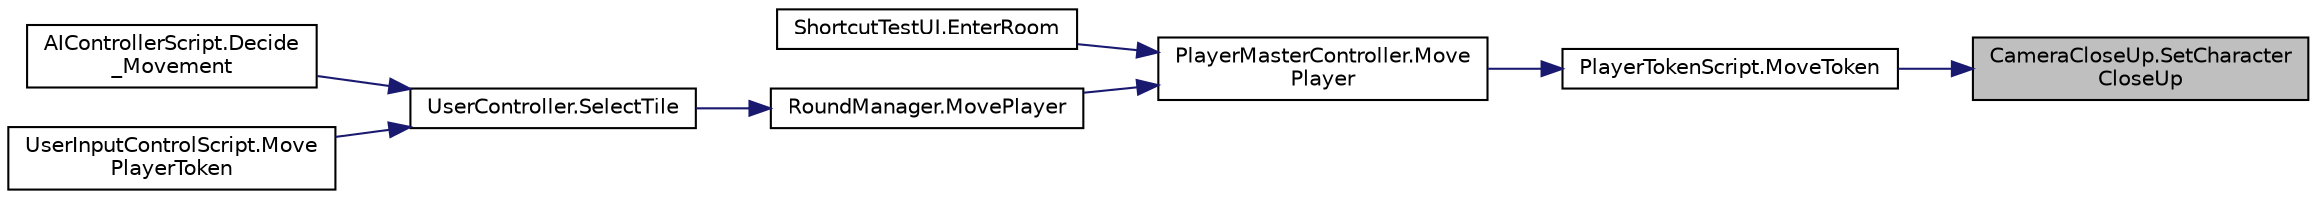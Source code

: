 digraph "CameraCloseUp.SetCharacterCloseUp"
{
 // LATEX_PDF_SIZE
  edge [fontname="Helvetica",fontsize="10",labelfontname="Helvetica",labelfontsize="10"];
  node [fontname="Helvetica",fontsize="10",shape=record];
  rankdir="RL";
  Node1 [label="CameraCloseUp.SetCharacter\lCloseUp",height=0.2,width=0.4,color="black", fillcolor="grey75", style="filled", fontcolor="black",tooltip=" "];
  Node1 -> Node2 [dir="back",color="midnightblue",fontsize="10",style="solid"];
  Node2 [label="PlayerTokenScript.MoveToken",height=0.2,width=0.4,color="black", fillcolor="white", style="filled",URL="$class_player_token_script.html#af62557bd1edf071efadf23c84f0db1ad",tooltip=" "];
  Node2 -> Node3 [dir="back",color="midnightblue",fontsize="10",style="solid"];
  Node3 [label="PlayerMasterController.Move\lPlayer",height=0.2,width=0.4,color="black", fillcolor="white", style="filled",URL="$class_player_master_controller.html#a9b23c4d50fabbc44dbba2b0db542efce",tooltip="moving the player to a certain tile"];
  Node3 -> Node4 [dir="back",color="midnightblue",fontsize="10",style="solid"];
  Node4 [label="ShortcutTestUI.EnterRoom",height=0.2,width=0.4,color="black", fillcolor="white", style="filled",URL="$class_shortcut_test_u_i.html#a3012692eeb4658dc688e82b431cc10f6",tooltip=" "];
  Node3 -> Node5 [dir="back",color="midnightblue",fontsize="10",style="solid"];
  Node5 [label="RoundManager.MovePlayer",height=0.2,width=0.4,color="black", fillcolor="white", style="filled",URL="$class_round_manager.html#adfd4f66436e06c12a25c9236b629f369",tooltip="moving the current player to the selected tile"];
  Node5 -> Node6 [dir="back",color="midnightblue",fontsize="10",style="solid"];
  Node6 [label="UserController.SelectTile",height=0.2,width=0.4,color="black", fillcolor="white", style="filled",URL="$class_user_controller.html#af896aefe0262e0d8f07fa5f18592877d",tooltip=" "];
  Node6 -> Node7 [dir="back",color="midnightblue",fontsize="10",style="solid"];
  Node7 [label="AIControllerScript.Decide\l_Movement",height=0.2,width=0.4,color="black", fillcolor="white", style="filled",URL="$class_a_i_controller_script.html#af04897fa0ae4ed5e472dea79bce8d7df",tooltip="Decides where the AI should move to this should match the flow chart of the AI"];
  Node6 -> Node8 [dir="back",color="midnightblue",fontsize="10",style="solid"];
  Node8 [label="UserInputControlScript.Move\lPlayerToken",height=0.2,width=0.4,color="black", fillcolor="white", style="filled",URL="$class_user_input_control_script.html#a13be570929e27dad6d3d452ccd5f52eb",tooltip="move player token to the tile the cursor is on"];
}
